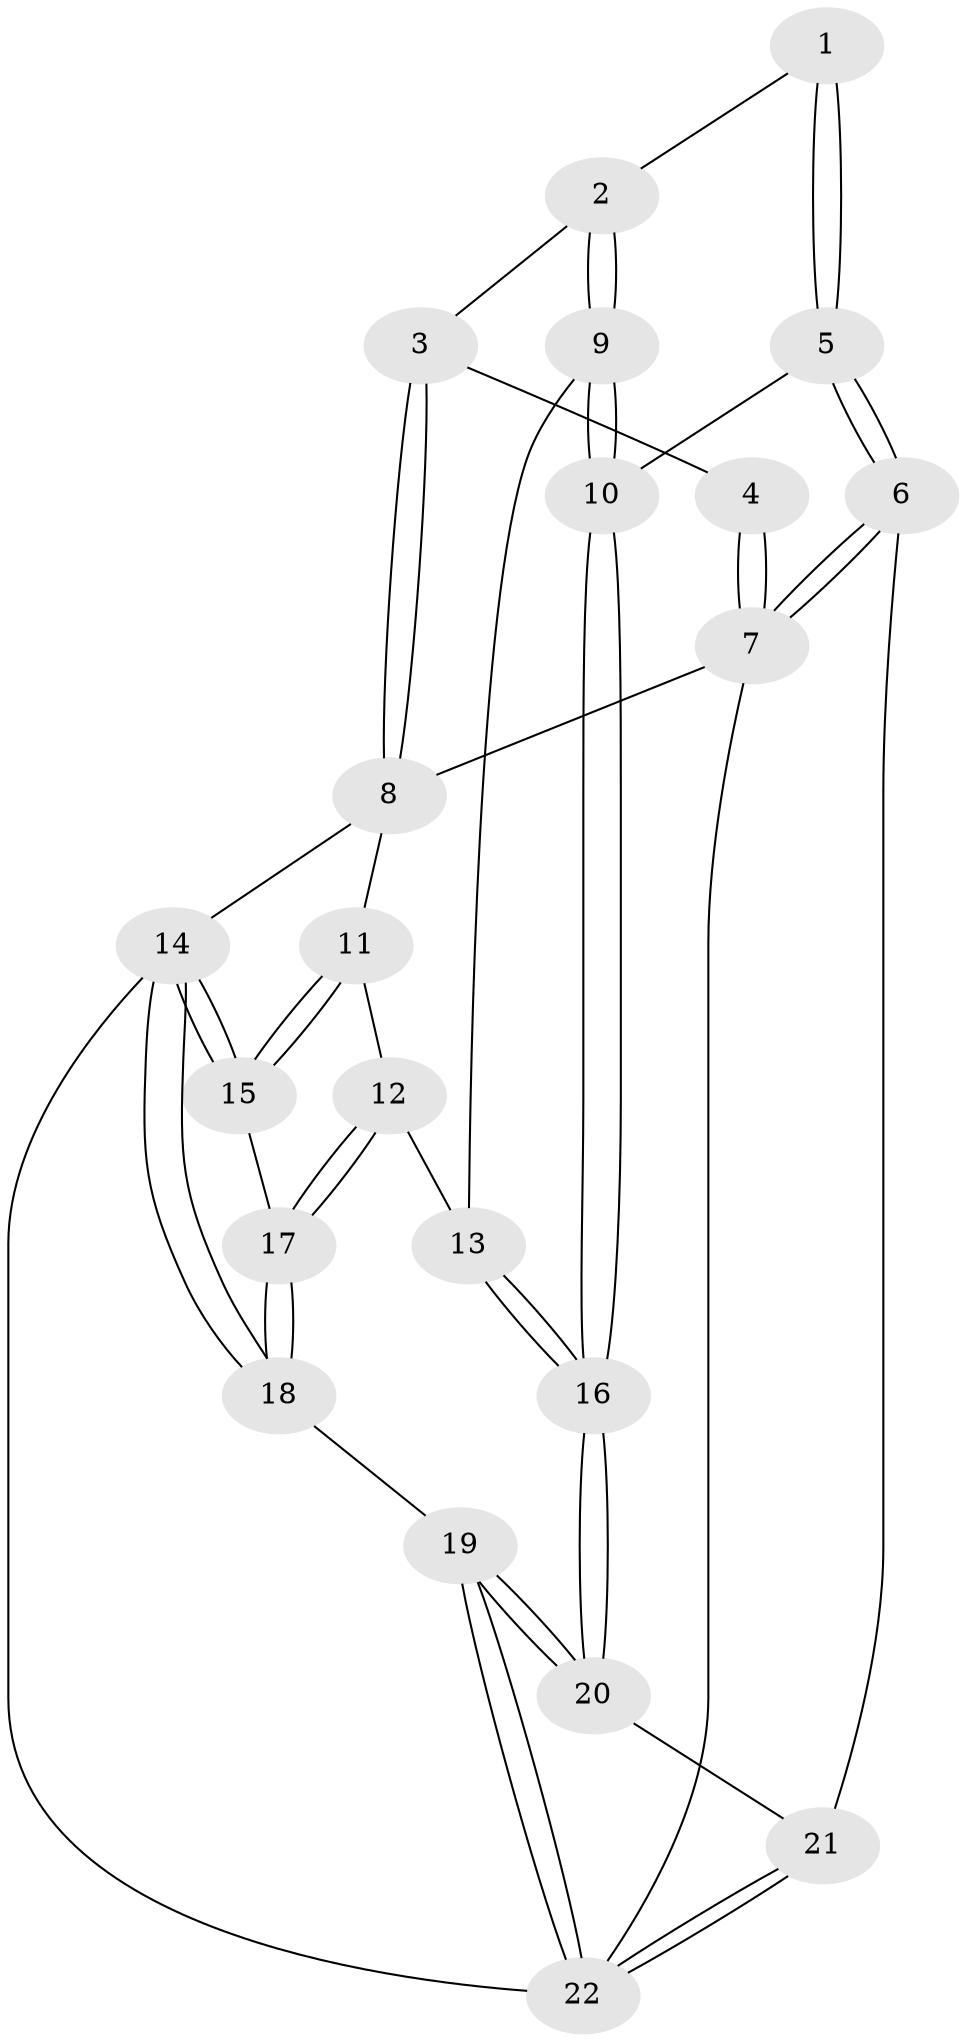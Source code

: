 // Generated by graph-tools (version 1.1) at 2025/46/02/15/25 05:46:28]
// undirected, 22 vertices, 52 edges
graph export_dot {
graph [start="1"]
  node [color=gray90,style=filled];
  1 [pos="+0.18792379341642448+0.33370324675977964"];
  2 [pos="+0.5506732079897707+0.26224069505544995"];
  3 [pos="+0.6106020050750757+0.1678129468472717"];
  4 [pos="+0+0"];
  5 [pos="+0+0.5816585545880666"];
  6 [pos="+0+0.6016213966831162"];
  7 [pos="+0+0"];
  8 [pos="+1+0"];
  9 [pos="+0.5578597980525699+0.4892206110173301"];
  10 [pos="+0.3068675670962424+0.6662998436749175"];
  11 [pos="+1+0.30369411791835155"];
  12 [pos="+0.6962576907231945+0.6951584406008949"];
  13 [pos="+0.6241057413924244+0.5983078659031407"];
  14 [pos="+1+1"];
  15 [pos="+1+0.7292349924034499"];
  16 [pos="+0.36285840086841153+0.821601036362068"];
  17 [pos="+0.7297946692368422+0.7965287555403661"];
  18 [pos="+0.6312486365444535+1"];
  19 [pos="+0.46309937087965913+1"];
  20 [pos="+0.38390217591701803+0.9317556774104561"];
  21 [pos="+0+0.7012855965648997"];
  22 [pos="+0+1"];
  1 -- 2;
  1 -- 5;
  1 -- 5;
  2 -- 3;
  2 -- 9;
  2 -- 9;
  3 -- 4;
  3 -- 8;
  3 -- 8;
  4 -- 7;
  4 -- 7;
  5 -- 6;
  5 -- 6;
  5 -- 10;
  6 -- 7;
  6 -- 7;
  6 -- 21;
  7 -- 8;
  7 -- 22;
  8 -- 11;
  8 -- 14;
  9 -- 10;
  9 -- 10;
  9 -- 13;
  10 -- 16;
  10 -- 16;
  11 -- 12;
  11 -- 15;
  11 -- 15;
  12 -- 13;
  12 -- 17;
  12 -- 17;
  13 -- 16;
  13 -- 16;
  14 -- 15;
  14 -- 15;
  14 -- 18;
  14 -- 18;
  14 -- 22;
  15 -- 17;
  16 -- 20;
  16 -- 20;
  17 -- 18;
  17 -- 18;
  18 -- 19;
  19 -- 20;
  19 -- 20;
  19 -- 22;
  19 -- 22;
  20 -- 21;
  21 -- 22;
  21 -- 22;
}
